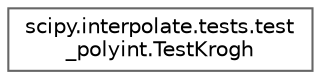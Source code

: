 digraph "Graphical Class Hierarchy"
{
 // LATEX_PDF_SIZE
  bgcolor="transparent";
  edge [fontname=Helvetica,fontsize=10,labelfontname=Helvetica,labelfontsize=10];
  node [fontname=Helvetica,fontsize=10,shape=box,height=0.2,width=0.4];
  rankdir="LR";
  Node0 [id="Node000000",label="scipy.interpolate.tests.test\l_polyint.TestKrogh",height=0.2,width=0.4,color="grey40", fillcolor="white", style="filled",URL="$df/d23/classscipy_1_1interpolate_1_1tests_1_1test__polyint_1_1TestKrogh.html",tooltip=" "];
}
